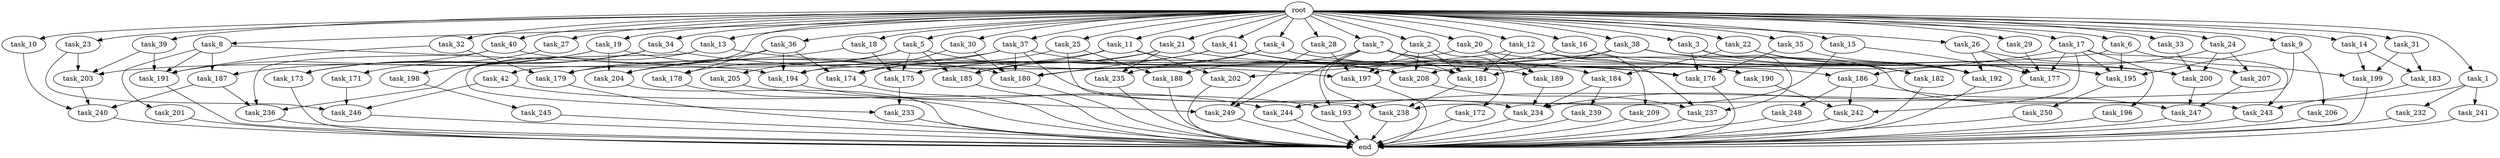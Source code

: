 digraph G {
  task_189 [size="13915694039.040001"];
  task_240 [size="6442450944.000000"];
  task_15 [size="10.240000"];
  task_185 [size="2491081031.680000"];
  task_175 [size="14173392076.800001"];
  task_9 [size="10.240000"];
  task_40 [size="10.240000"];
  task_183 [size="6270652252.160000"];
  task_4 [size="10.240000"];
  task_179 [size="10050223472.639999"];
  task_178 [size="687194767.360000"];
  task_245 [size="8589934592.000000"];
  task_13 [size="10.240000"];
  task_14 [size="10.240000"];
  task_174 [size="9019431321.600000"];
  task_3 [size="10.240000"];
  task_200 [size="10136122818.559999"];
  task_204 [size="4294967296.000000"];
  task_192 [size="12884901888.000000"];
  task_5 [size="10.240000"];
  task_20 [size="10.240000"];
  task_26 [size="10.240000"];
  task_28 [size="10.240000"];
  task_19 [size="10.240000"];
  task_188 [size="7730941132.800000"];
  task_203 [size="9277129359.360001"];
  task_42 [size="10.240000"];
  task_233 [size="7301444403.200000"];
  task_2 [size="10.240000"];
  task_186 [size="2147483648.000000"];
  task_172 [size="773094113.280000"];
  task_7 [size="10.240000"];
  task_176 [size="15032385536.000000"];
  task_199 [size="11768210391.040001"];
  task_190 [size="4552665333.760000"];
  task_201 [size="773094113.280000"];
  task_36 [size="10.240000"];
  task_31 [size="10.240000"];
  task_209 [size="343597383.680000"];
  task_232 [size="8589934592.000000"];
  task_191 [size="14946486190.080000"];
  task_23 [size="10.240000"];
  task_194 [size="6957847019.520000"];
  task_238 [size="13572096655.360001"];
  task_16 [size="10.240000"];
  task_237 [size="11510512353.280001"];
  task_29 [size="10.240000"];
  task_1 [size="10.240000"];
  task_205 [size="343597383.680000"];
  task_197 [size="7473243095.040000"];
  task_195 [size="26542897889.279999"];
  task_173 [size="10479720202.240000"];
  task_246 [size="5325759447.040000"];
  task_180 [size="16750372454.400000"];
  task_171 [size="1374389534.720000"];
  task_198 [size="1374389534.720000"];
  task_184 [size="7301444403.200000"];
  task_244 [size="6270652252.160000"];
  task_24 [size="10.240000"];
  task_18 [size="10.240000"];
  task_243 [size="14087492730.880001"];
  task_249 [size="9878424780.800001"];
  task_242 [size="6957847019.520000"];
  task_236 [size="6614249635.840000"];
  task_32 [size="10.240000"];
  task_12 [size="10.240000"];
  task_22 [size="10.240000"];
  task_248 [size="3092376453.120000"];
  task_41 [size="10.240000"];
  task_181 [size="7730941132.800000"];
  task_21 [size="10.240000"];
  task_177 [size="14946486190.080000"];
  task_193 [size="13572096655.360001"];
  task_30 [size="10.240000"];
  task_39 [size="10.240000"];
  task_208 [size="6012954214.400001"];
  task_8 [size="10.240000"];
  task_34 [size="10.240000"];
  root [size="0.000000"];
  task_17 [size="10.240000"];
  task_25 [size="10.240000"];
  end [size="0.000000"];
  task_202 [size="1116691496.960000"];
  task_10 [size="10.240000"];
  task_207 [size="4982162063.360000"];
  task_27 [size="10.240000"];
  task_182 [size="4552665333.760000"];
  task_6 [size="10.240000"];
  task_37 [size="10.240000"];
  task_35 [size="10.240000"];
  task_33 [size="10.240000"];
  task_241 [size="8589934592.000000"];
  task_239 [size="6957847019.520000"];
  task_38 [size="10.240000"];
  task_234 [size="18468359372.799999"];
  task_196 [size="3092376453.120000"];
  task_247 [size="13056700579.840000"];
  task_206 [size="5497558138.880000"];
  task_187 [size="2920577761.280000"];
  task_11 [size="10.240000"];
  task_250 [size="5497558138.880000"];
  task_235 [size="6871947673.600000"];

  task_189 -> task_234 [size="411041792.000000"];
  task_240 -> end [size="1.000000"];
  task_15 -> task_244 [size="536870912.000000"];
  task_15 -> task_177 [size="536870912.000000"];
  task_185 -> end [size="1.000000"];
  task_175 -> task_233 [size="411041792.000000"];
  task_9 -> task_195 [size="536870912.000000"];
  task_9 -> task_238 [size="536870912.000000"];
  task_9 -> task_206 [size="536870912.000000"];
  task_40 -> task_236 [size="134217728.000000"];
  task_40 -> task_208 [size="134217728.000000"];
  task_40 -> task_191 [size="134217728.000000"];
  task_183 -> task_243 [size="536870912.000000"];
  task_4 -> task_175 [size="536870912.000000"];
  task_4 -> task_235 [size="536870912.000000"];
  task_4 -> task_195 [size="536870912.000000"];
  task_179 -> end [size="1.000000"];
  task_178 -> end [size="1.000000"];
  task_245 -> end [size="1.000000"];
  task_13 -> task_176 [size="301989888.000000"];
  task_13 -> task_233 [size="301989888.000000"];
  task_13 -> task_236 [size="301989888.000000"];
  task_14 -> task_199 [size="75497472.000000"];
  task_14 -> task_183 [size="75497472.000000"];
  task_174 -> end [size="1.000000"];
  task_3 -> task_176 [size="411041792.000000"];
  task_3 -> task_237 [size="411041792.000000"];
  task_3 -> task_182 [size="411041792.000000"];
  task_200 -> task_247 [size="134217728.000000"];
  task_204 -> end [size="1.000000"];
  task_192 -> end [size="1.000000"];
  task_5 -> task_178 [size="33554432.000000"];
  task_5 -> task_197 [size="33554432.000000"];
  task_5 -> task_185 [size="33554432.000000"];
  task_5 -> task_175 [size="33554432.000000"];
  task_5 -> task_205 [size="33554432.000000"];
  task_20 -> task_180 [size="679477248.000000"];
  task_20 -> task_195 [size="679477248.000000"];
  task_20 -> task_189 [size="679477248.000000"];
  task_26 -> task_192 [size="411041792.000000"];
  task_26 -> task_177 [size="411041792.000000"];
  task_26 -> task_207 [size="411041792.000000"];
  task_28 -> task_197 [size="209715200.000000"];
  task_28 -> task_249 [size="209715200.000000"];
  task_19 -> task_180 [size="209715200.000000"];
  task_19 -> task_204 [size="209715200.000000"];
  task_19 -> task_173 [size="209715200.000000"];
  task_19 -> task_187 [size="209715200.000000"];
  task_188 -> end [size="1.000000"];
  task_203 -> task_240 [size="209715200.000000"];
  task_42 -> task_246 [size="411041792.000000"];
  task_42 -> task_193 [size="411041792.000000"];
  task_233 -> end [size="1.000000"];
  task_2 -> task_197 [size="75497472.000000"];
  task_2 -> task_181 [size="75497472.000000"];
  task_2 -> task_208 [size="75497472.000000"];
  task_2 -> task_172 [size="75497472.000000"];
  task_186 -> task_242 [size="301989888.000000"];
  task_186 -> task_247 [size="301989888.000000"];
  task_186 -> task_248 [size="301989888.000000"];
  task_172 -> end [size="1.000000"];
  task_7 -> task_188 [size="75497472.000000"];
  task_7 -> task_249 [size="75497472.000000"];
  task_7 -> task_181 [size="75497472.000000"];
  task_7 -> task_176 [size="75497472.000000"];
  task_7 -> task_200 [size="75497472.000000"];
  task_7 -> task_238 [size="75497472.000000"];
  task_7 -> task_193 [size="75497472.000000"];
  task_176 -> end [size="1.000000"];
  task_199 -> end [size="1.000000"];
  task_190 -> task_242 [size="75497472.000000"];
  task_201 -> end [size="1.000000"];
  task_36 -> task_178 [size="33554432.000000"];
  task_36 -> task_179 [size="33554432.000000"];
  task_36 -> task_174 [size="33554432.000000"];
  task_36 -> task_194 [size="33554432.000000"];
  task_31 -> task_199 [size="536870912.000000"];
  task_31 -> task_183 [size="536870912.000000"];
  task_209 -> end [size="1.000000"];
  task_232 -> end [size="1.000000"];
  task_191 -> end [size="1.000000"];
  task_23 -> task_203 [size="33554432.000000"];
  task_23 -> task_246 [size="33554432.000000"];
  task_194 -> task_244 [size="75497472.000000"];
  task_238 -> end [size="1.000000"];
  task_16 -> task_197 [size="411041792.000000"];
  task_16 -> task_190 [size="411041792.000000"];
  task_237 -> end [size="1.000000"];
  task_29 -> task_177 [size="209715200.000000"];
  task_1 -> task_232 [size="838860800.000000"];
  task_1 -> task_193 [size="838860800.000000"];
  task_1 -> task_241 [size="838860800.000000"];
  task_205 -> task_249 [size="679477248.000000"];
  task_197 -> end [size="1.000000"];
  task_195 -> task_250 [size="536870912.000000"];
  task_173 -> end [size="1.000000"];
  task_246 -> end [size="1.000000"];
  task_180 -> end [size="1.000000"];
  task_171 -> task_246 [size="75497472.000000"];
  task_198 -> task_245 [size="838860800.000000"];
  task_184 -> task_239 [size="679477248.000000"];
  task_184 -> task_234 [size="679477248.000000"];
  task_244 -> end [size="1.000000"];
  task_24 -> task_186 [size="75497472.000000"];
  task_24 -> task_207 [size="75497472.000000"];
  task_24 -> task_200 [size="75497472.000000"];
  task_18 -> task_204 [size="134217728.000000"];
  task_18 -> task_175 [size="134217728.000000"];
  task_243 -> end [size="1.000000"];
  task_249 -> end [size="1.000000"];
  task_242 -> end [size="1.000000"];
  task_236 -> end [size="1.000000"];
  task_32 -> task_179 [size="411041792.000000"];
  task_32 -> task_191 [size="411041792.000000"];
  task_12 -> task_202 [size="33554432.000000"];
  task_12 -> task_181 [size="33554432.000000"];
  task_12 -> task_209 [size="33554432.000000"];
  task_12 -> task_190 [size="33554432.000000"];
  task_12 -> task_237 [size="33554432.000000"];
  task_22 -> task_192 [size="33554432.000000"];
  task_22 -> task_182 [size="33554432.000000"];
  task_22 -> task_184 [size="33554432.000000"];
  task_248 -> end [size="1.000000"];
  task_41 -> task_180 [size="679477248.000000"];
  task_41 -> task_184 [size="679477248.000000"];
  task_41 -> task_175 [size="679477248.000000"];
  task_41 -> task_189 [size="679477248.000000"];
  task_181 -> task_238 [size="33554432.000000"];
  task_21 -> task_186 [size="134217728.000000"];
  task_21 -> task_235 [size="134217728.000000"];
  task_21 -> task_174 [size="134217728.000000"];
  task_21 -> task_185 [size="134217728.000000"];
  task_177 -> task_234 [size="679477248.000000"];
  task_193 -> end [size="1.000000"];
  task_30 -> task_180 [size="33554432.000000"];
  task_30 -> task_174 [size="33554432.000000"];
  task_39 -> task_203 [size="838860800.000000"];
  task_39 -> task_191 [size="838860800.000000"];
  task_208 -> task_237 [size="679477248.000000"];
  task_8 -> task_201 [size="75497472.000000"];
  task_8 -> task_191 [size="75497472.000000"];
  task_8 -> task_194 [size="75497472.000000"];
  task_8 -> task_187 [size="75497472.000000"];
  task_34 -> task_198 [size="134217728.000000"];
  task_34 -> task_192 [size="134217728.000000"];
  task_34 -> task_171 [size="134217728.000000"];
  task_34 -> task_173 [size="134217728.000000"];
  root -> task_39 [size="1.000000"];
  root -> task_26 [size="1.000000"];
  root -> task_8 [size="1.000000"];
  root -> task_34 [size="1.000000"];
  root -> task_28 [size="1.000000"];
  root -> task_15 [size="1.000000"];
  root -> task_2 [size="1.000000"];
  root -> task_17 [size="1.000000"];
  root -> task_9 [size="1.000000"];
  root -> task_6 [size="1.000000"];
  root -> task_40 [size="1.000000"];
  root -> task_10 [size="1.000000"];
  root -> task_27 [size="1.000000"];
  root -> task_7 [size="1.000000"];
  root -> task_4 [size="1.000000"];
  root -> task_24 [size="1.000000"];
  root -> task_25 [size="1.000000"];
  root -> task_18 [size="1.000000"];
  root -> task_33 [size="1.000000"];
  root -> task_35 [size="1.000000"];
  root -> task_13 [size="1.000000"];
  root -> task_31 [size="1.000000"];
  root -> task_14 [size="1.000000"];
  root -> task_1 [size="1.000000"];
  root -> task_23 [size="1.000000"];
  root -> task_11 [size="1.000000"];
  root -> task_3 [size="1.000000"];
  root -> task_37 [size="1.000000"];
  root -> task_20 [size="1.000000"];
  root -> task_29 [size="1.000000"];
  root -> task_32 [size="1.000000"];
  root -> task_5 [size="1.000000"];
  root -> task_12 [size="1.000000"];
  root -> task_38 [size="1.000000"];
  root -> task_22 [size="1.000000"];
  root -> task_19 [size="1.000000"];
  root -> task_41 [size="1.000000"];
  root -> task_36 [size="1.000000"];
  root -> task_21 [size="1.000000"];
  root -> task_16 [size="1.000000"];
  root -> task_42 [size="1.000000"];
  root -> task_30 [size="1.000000"];
  task_17 -> task_196 [size="301989888.000000"];
  task_17 -> task_242 [size="301989888.000000"];
  task_17 -> task_195 [size="301989888.000000"];
  task_17 -> task_243 [size="301989888.000000"];
  task_17 -> task_208 [size="301989888.000000"];
  task_17 -> task_177 [size="301989888.000000"];
  task_25 -> task_188 [size="679477248.000000"];
  task_25 -> task_174 [size="679477248.000000"];
  task_25 -> task_238 [size="679477248.000000"];
  task_202 -> end [size="1.000000"];
  task_10 -> task_240 [size="209715200.000000"];
  task_207 -> task_247 [size="838860800.000000"];
  task_27 -> task_173 [size="679477248.000000"];
  task_182 -> end [size="1.000000"];
  task_6 -> task_199 [size="536870912.000000"];
  task_6 -> task_195 [size="536870912.000000"];
  task_6 -> task_194 [size="536870912.000000"];
  task_37 -> task_203 [size="33554432.000000"];
  task_37 -> task_180 [size="33554432.000000"];
  task_37 -> task_194 [size="33554432.000000"];
  task_37 -> task_234 [size="33554432.000000"];
  task_37 -> task_181 [size="33554432.000000"];
  task_35 -> task_176 [size="679477248.000000"];
  task_35 -> task_192 [size="679477248.000000"];
  task_33 -> task_200 [size="301989888.000000"];
  task_241 -> end [size="1.000000"];
  task_239 -> end [size="1.000000"];
  task_38 -> task_179 [size="536870912.000000"];
  task_38 -> task_200 [size="536870912.000000"];
  task_38 -> task_181 [size="536870912.000000"];
  task_38 -> task_243 [size="536870912.000000"];
  task_234 -> end [size="1.000000"];
  task_196 -> end [size="1.000000"];
  task_247 -> end [size="1.000000"];
  task_206 -> end [size="1.000000"];
  task_187 -> task_236 [size="209715200.000000"];
  task_187 -> task_240 [size="209715200.000000"];
  task_11 -> task_202 [size="75497472.000000"];
  task_11 -> task_204 [size="75497472.000000"];
  task_11 -> task_208 [size="75497472.000000"];
  task_11 -> task_185 [size="75497472.000000"];
  task_250 -> end [size="1.000000"];
  task_235 -> end [size="1.000000"];
}
